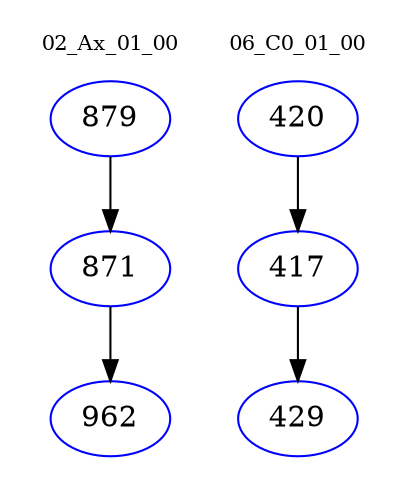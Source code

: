 digraph{
subgraph cluster_0 {
color = white
label = "02_Ax_01_00";
fontsize=10;
T0_879 [label="879", color="blue"]
T0_879 -> T0_871 [color="black"]
T0_871 [label="871", color="blue"]
T0_871 -> T0_962 [color="black"]
T0_962 [label="962", color="blue"]
}
subgraph cluster_1 {
color = white
label = "06_C0_01_00";
fontsize=10;
T1_420 [label="420", color="blue"]
T1_420 -> T1_417 [color="black"]
T1_417 [label="417", color="blue"]
T1_417 -> T1_429 [color="black"]
T1_429 [label="429", color="blue"]
}
}

